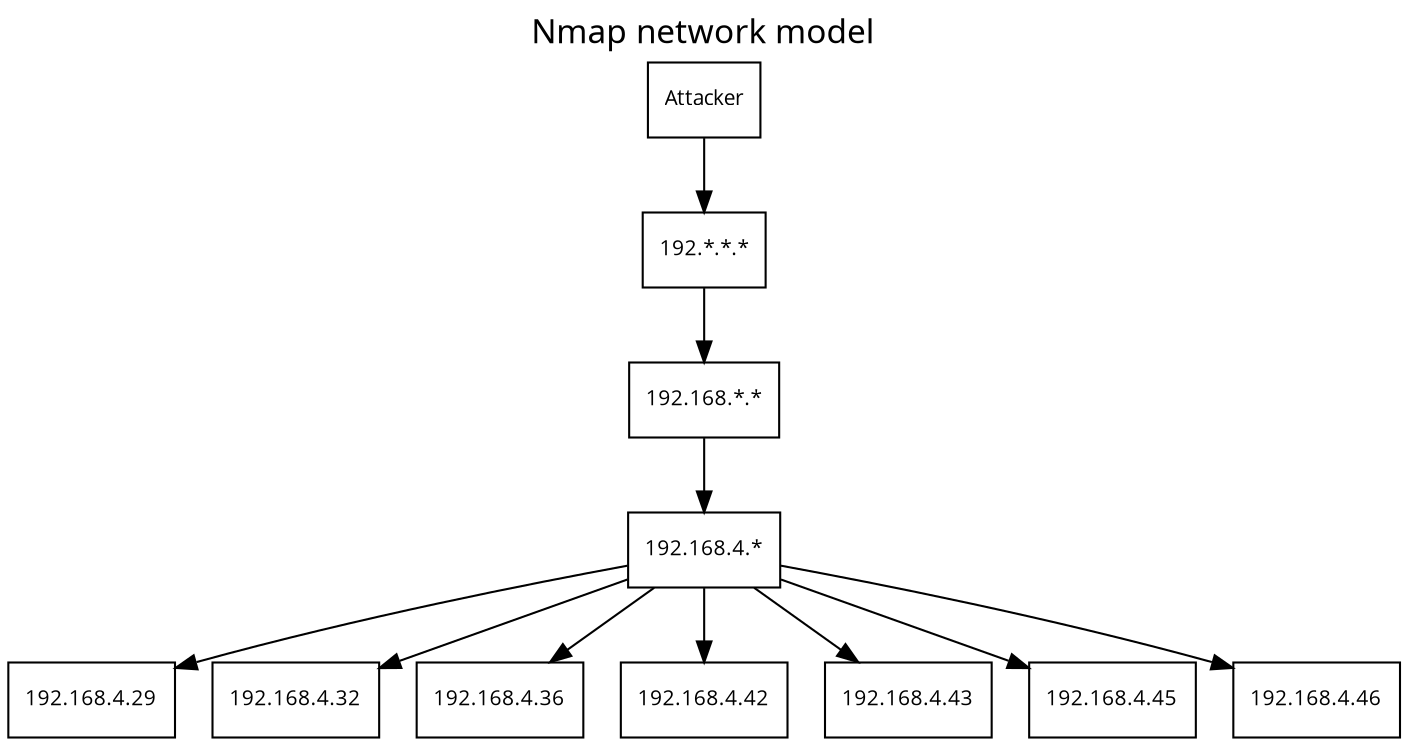 strict digraph nmap_network{
rankdir=TB;
graph [fontname="JetBrains Mono",fontsize="16"];
compound=true;labelloc="t";label="Nmap network model";
2 [shape=box,fontcolor="Black",color="#000000",fontname="Open Sans",fontsize="10",label="192.*.*.*",style="solid"];
4 [shape=box,fontcolor="Black",color="#000000",fontname="Open Sans",fontsize="10",label="192.168.*.*",style="solid"];
5 [shape=box,fontcolor="Black",color="#000000",fontname="Open Sans",fontsize="10",label="192.168.4.*",style="solid"];
12 [shape=box,fontcolor="Black",color="#000000",fontname="Open Sans",fontsize="10",label="192.168.4.29",style="solid"];
11 [shape=box,fontcolor="Black",color="#000000",fontname="Open Sans",fontsize="10",label="192.168.4.32",style="solid"];
10 [shape=box,fontcolor="Black",color="#000000",fontname="Open Sans",fontsize="10",label="192.168.4.36",style="solid"];
9 [shape=box,fontcolor="Black",color="#000000",fontname="Open Sans",fontsize="10",label="192.168.4.42",style="solid"];
8 [shape=box,fontcolor="Black",color="#000000",fontname="Open Sans",fontsize="10",label="192.168.4.43",style="solid"];
7 [shape=box,fontcolor="Black",color="#000000",fontname="Open Sans",fontsize="10",label="192.168.4.45",style="solid"];
6 [shape=box,fontcolor="Black",color="#000000",fontname="Open Sans",fontsize="10",label="192.168.4.46",style="solid"];
0 [shape=box,fontcolor="Black",color="#000000",fontname="Open Sans",fontsize="10",label="Attacker",style="solid"];
0->2 [color="Black"];
2->4 [color="Black"];
4->5 [color="Black"];
5->6 [color="Black"];
5->7 [color="Black"];
5->8 [color="Black"];
5->9 [color="Black"];
5->10 [color="Black"];
5->11 [color="Black"];
5->12 [color="Black"];
}//End of digraph

